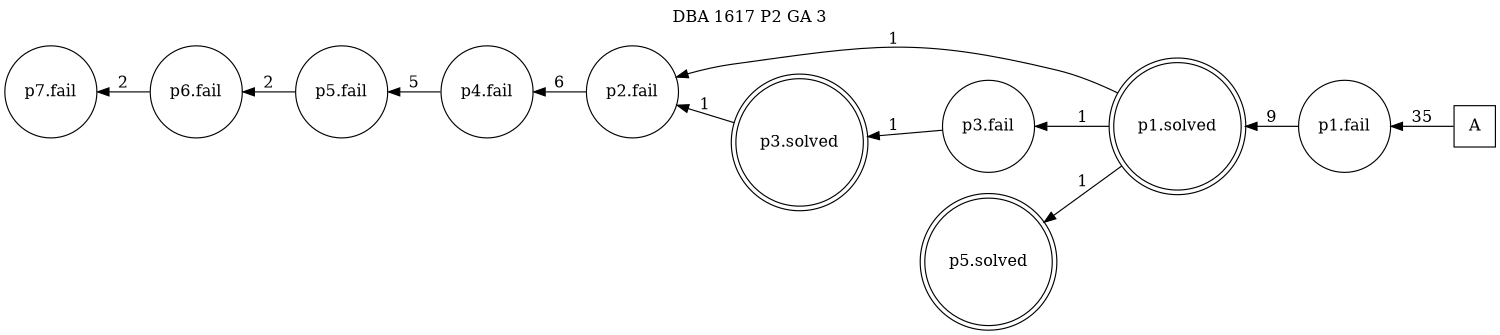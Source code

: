 digraph DBA_1617_P2_GA_3_GOOD {
labelloc="tl"
label= " DBA 1617 P2 GA 3 "
rankdir="RL";
graph [ size=" 10 , 10 !"]

"A" [shape="square" label="A"]
"p1.fail" [shape="circle" label="p1.fail"]
"p1.solved" [shape="doublecircle" label="p1.solved"]
"p2.fail" [shape="circle" label="p2.fail"]
"p3.fail" [shape="circle" label="p3.fail"]
"p3.solved" [shape="doublecircle" label="p3.solved"]
"p4.fail" [shape="circle" label="p4.fail"]
"p5.fail" [shape="circle" label="p5.fail"]
"p6.fail" [shape="circle" label="p6.fail"]
"p7.fail" [shape="circle" label="p7.fail"]
"p5.solved" [shape="doublecircle" label="p5.solved"]
"A" -> "p1.fail" [ label=35]
"p1.fail" -> "p1.solved" [ label=9]
"p1.solved" -> "p2.fail" [ label=1]
"p1.solved" -> "p3.fail" [ label=1]
"p1.solved" -> "p5.solved" [ label=1]
"p2.fail" -> "p4.fail" [ label=6]
"p3.fail" -> "p3.solved" [ label=1]
"p3.solved" -> "p2.fail" [ label=1]
"p4.fail" -> "p5.fail" [ label=5]
"p5.fail" -> "p6.fail" [ label=2]
"p6.fail" -> "p7.fail" [ label=2]
}
